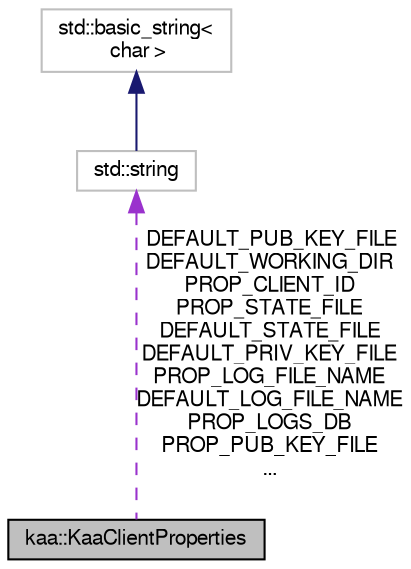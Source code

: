 digraph "kaa::KaaClientProperties"
{
  bgcolor="transparent";
  edge [fontname="FreeSans",fontsize="10",labelfontname="FreeSans",labelfontsize="10"];
  node [fontname="FreeSans",fontsize="10",shape=record];
  Node1 [label="kaa::KaaClientProperties",height=0.2,width=0.4,color="black", fillcolor="grey75", style="filled" fontcolor="black"];
  Node2 -> Node1 [dir="back",color="darkorchid3",fontsize="10",style="dashed",label=" DEFAULT_PUB_KEY_FILE\nDEFAULT_WORKING_DIR\nPROP_CLIENT_ID\nPROP_STATE_FILE\nDEFAULT_STATE_FILE\nDEFAULT_PRIV_KEY_FILE\nPROP_LOG_FILE_NAME\nDEFAULT_LOG_FILE_NAME\nPROP_LOGS_DB\nPROP_PUB_KEY_FILE\n..." ,fontname="FreeSans"];
  Node2 [label="std::string",height=0.2,width=0.4,color="grey75",tooltip="STL class. "];
  Node3 -> Node2 [dir="back",color="midnightblue",fontsize="10",style="solid",fontname="FreeSans"];
  Node3 [label="std::basic_string\<\l char \>",height=0.2,width=0.4,color="grey75",tooltip="STL class. "];
}

